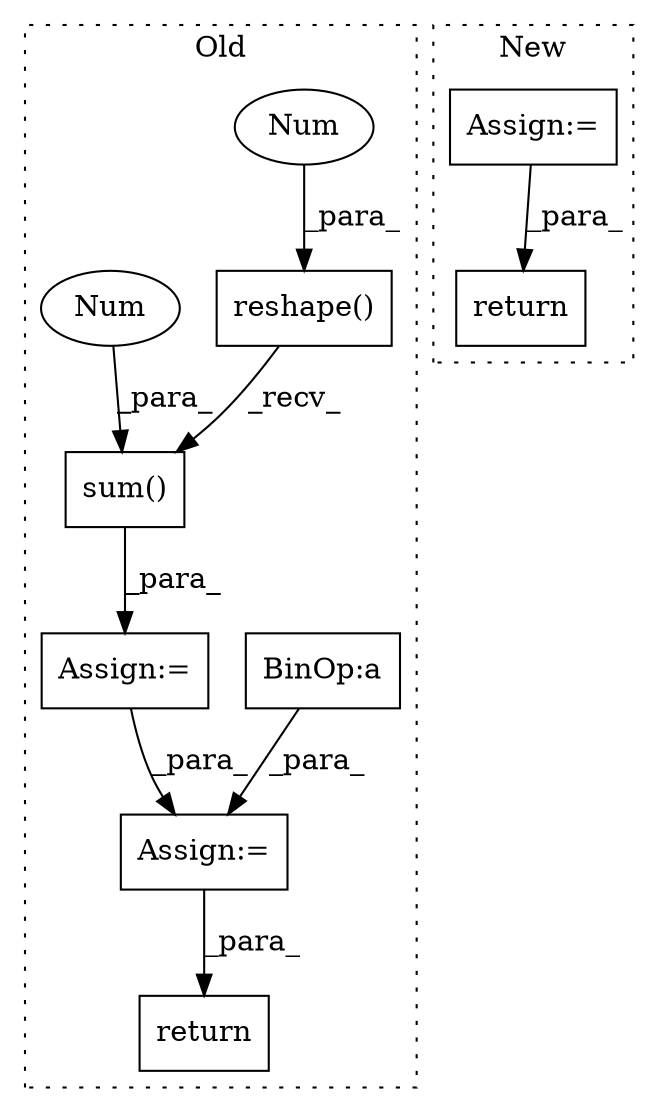 digraph G {
subgraph cluster0 {
1 [label="reshape()" a="75" s="1485,1510" l="23,1" shape="box"];
3 [label="return" a="93" s="1605" l="7" shape="box"];
5 [label="Assign:=" a="68" s="1482" l="3" shape="box"];
6 [label="Assign:=" a="68" s="1552" l="3" shape="box"];
7 [label="BinOp:a" a="82" s="1575" l="3" shape="box"];
8 [label="Num" a="76" s="1508" l="2" shape="ellipse"];
9 [label="sum()" a="75" s="1485,1525" l="39,15" shape="box"];
10 [label="Num" a="76" s="1524" l="1" shape="ellipse"];
label = "Old";
style="dotted";
}
subgraph cluster1 {
2 [label="return" a="93" s="1059" l="7" shape="box"];
4 [label="Assign:=" a="68" s="982" l="3" shape="box"];
label = "New";
style="dotted";
}
1 -> 9 [label="_recv_"];
4 -> 2 [label="_para_"];
5 -> 6 [label="_para_"];
6 -> 3 [label="_para_"];
7 -> 6 [label="_para_"];
8 -> 1 [label="_para_"];
9 -> 5 [label="_para_"];
10 -> 9 [label="_para_"];
}
